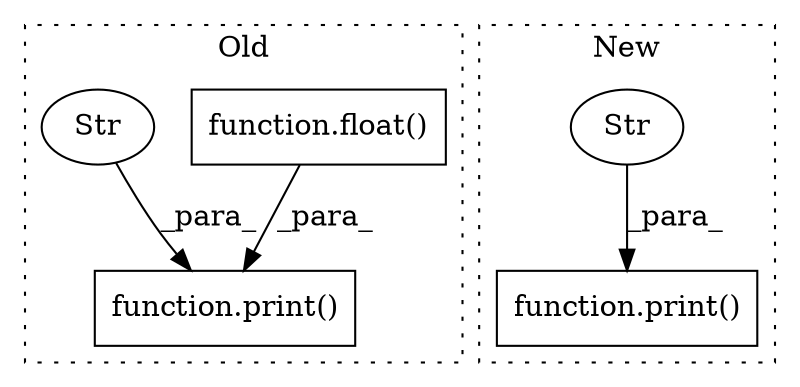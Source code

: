digraph G {
subgraph cluster0 {
1 [label="function.float()" a="75" s="1396,1426" l="6,1" shape="box"];
4 [label="function.print()" a="75" s="1355,1427" l="6,1" shape="box"];
5 [label="Str" a="66" s="1361" l="33" shape="ellipse"];
label = "Old";
style="dotted";
}
subgraph cluster1 {
2 [label="function.print()" a="75" s="1687,1763" l="15,7" shape="box"];
3 [label="Str" a="66" s="1702" l="29" shape="ellipse"];
label = "New";
style="dotted";
}
1 -> 4 [label="_para_"];
3 -> 2 [label="_para_"];
5 -> 4 [label="_para_"];
}